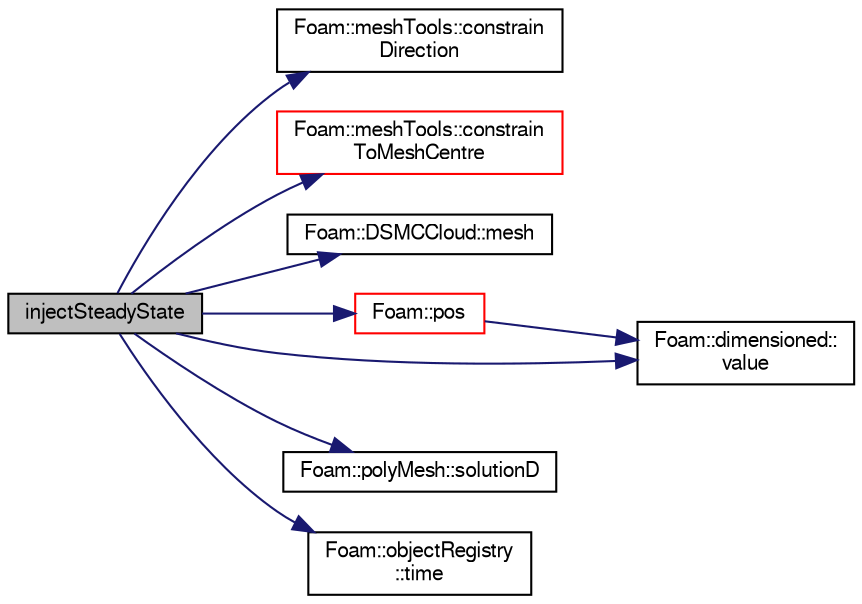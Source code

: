 digraph "injectSteadyState"
{
  bgcolor="transparent";
  edge [fontname="FreeSans",fontsize="10",labelfontname="FreeSans",labelfontsize="10"];
  node [fontname="FreeSans",fontsize="10",shape=record];
  rankdir="LR";
  Node1 [label="injectSteadyState",height=0.2,width=0.4,color="black", fillcolor="grey75", style="filled" fontcolor="black"];
  Node1 -> Node2 [color="midnightblue",fontsize="10",style="solid",fontname="FreeSans"];
  Node2 [label="Foam::meshTools::constrain\lDirection",height=0.2,width=0.4,color="black",URL="$a10290.html#a05919d3e656fa4d04e9c3918d5b01b24",tooltip="Set the constrained components of directions/velocity to zero. "];
  Node1 -> Node3 [color="midnightblue",fontsize="10",style="solid",fontname="FreeSans"];
  Node3 [label="Foam::meshTools::constrain\lToMeshCentre",height=0.2,width=0.4,color="red",URL="$a10290.html#a26700ec74f3fbbdd3e210599cbaf2073",tooltip="Set the constrained components of position to mesh centre. "];
  Node1 -> Node4 [color="midnightblue",fontsize="10",style="solid",fontname="FreeSans"];
  Node4 [label="Foam::DSMCCloud::mesh",height=0.2,width=0.4,color="black",URL="$a00561.html#a628df3d8f239d8393610d6310eb56ad1",tooltip="Return refernce to the mesh. "];
  Node1 -> Node5 [color="midnightblue",fontsize="10",style="solid",fontname="FreeSans"];
  Node5 [label="Foam::pos",height=0.2,width=0.4,color="red",URL="$a10237.html#a09a190b59f3d01b258bca0fa964a6212"];
  Node5 -> Node6 [color="midnightblue",fontsize="10",style="solid",fontname="FreeSans"];
  Node6 [label="Foam::dimensioned::\lvalue",height=0.2,width=0.4,color="black",URL="$a00510.html#a080d3824651cfcf52f72acceec615aaa",tooltip="Return const reference to value. "];
  Node1 -> Node7 [color="midnightblue",fontsize="10",style="solid",fontname="FreeSans"];
  Node7 [label="Foam::polyMesh::solutionD",height=0.2,width=0.4,color="black",URL="$a01861.html#a57a250fb03c7c3c0289ca07dfb2b383c",tooltip="Return the vector of solved-for directions in mesh. "];
  Node1 -> Node8 [color="midnightblue",fontsize="10",style="solid",fontname="FreeSans"];
  Node8 [label="Foam::objectRegistry\l::time",height=0.2,width=0.4,color="black",URL="$a01640.html#a48fcf6de2789aff6b430b5fc1a05693f",tooltip="Return time. "];
  Node1 -> Node6 [color="midnightblue",fontsize="10",style="solid",fontname="FreeSans"];
}
